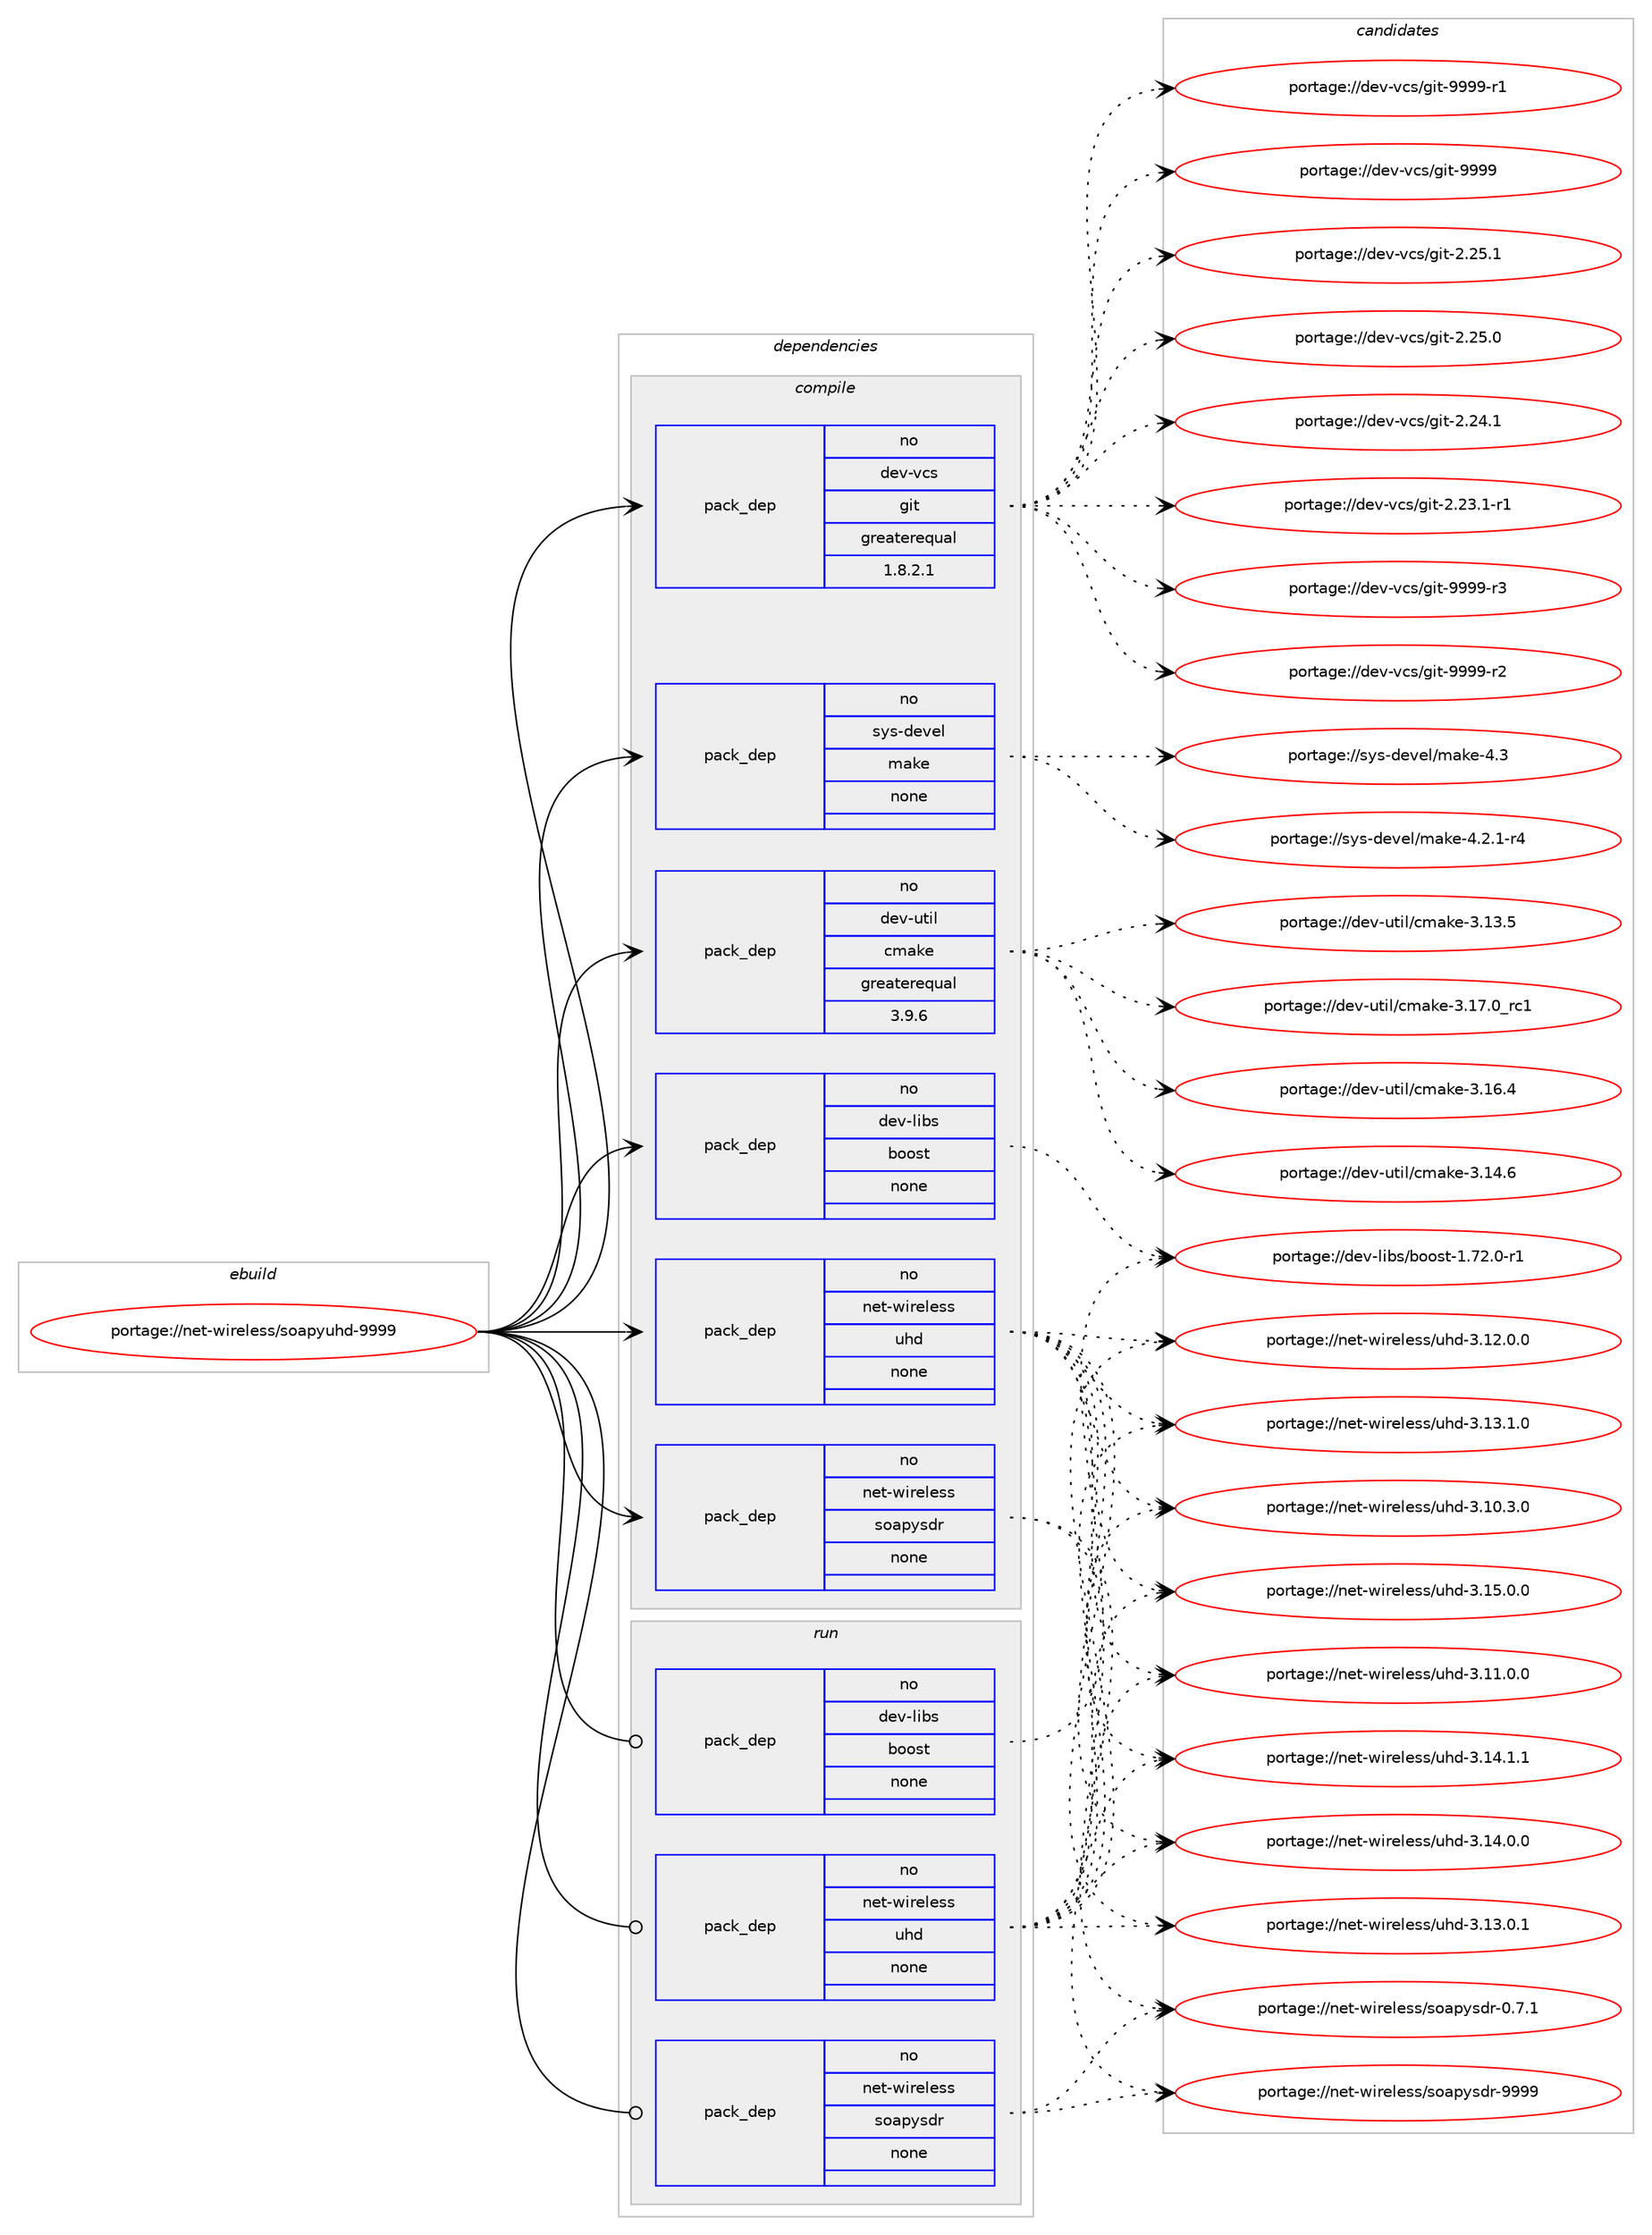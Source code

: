 digraph prolog {

# *************
# Graph options
# *************

newrank=true;
concentrate=true;
compound=true;
graph [rankdir=LR,fontname=Helvetica,fontsize=10,ranksep=1.5];#, ranksep=2.5, nodesep=0.2];
edge  [arrowhead=vee];
node  [fontname=Helvetica,fontsize=10];

# **********
# The ebuild
# **********

subgraph cluster_leftcol {
color=gray;
rank=same;
label=<<i>ebuild</i>>;
id [label="portage://net-wireless/soapyuhd-9999", color=red, width=4, href="../net-wireless/soapyuhd-9999.svg"];
}

# ****************
# The dependencies
# ****************

subgraph cluster_midcol {
color=gray;
label=<<i>dependencies</i>>;
subgraph cluster_compile {
fillcolor="#eeeeee";
style=filled;
label=<<i>compile</i>>;
subgraph pack54563 {
dependency69706 [label=<<TABLE BORDER="0" CELLBORDER="1" CELLSPACING="0" CELLPADDING="4" WIDTH="220"><TR><TD ROWSPAN="6" CELLPADDING="30">pack_dep</TD></TR><TR><TD WIDTH="110">no</TD></TR><TR><TD>dev-libs</TD></TR><TR><TD>boost</TD></TR><TR><TD>none</TD></TR><TR><TD></TD></TR></TABLE>>, shape=none, color=blue];
}
id:e -> dependency69706:w [weight=20,style="solid",arrowhead="vee"];
subgraph pack54564 {
dependency69707 [label=<<TABLE BORDER="0" CELLBORDER="1" CELLSPACING="0" CELLPADDING="4" WIDTH="220"><TR><TD ROWSPAN="6" CELLPADDING="30">pack_dep</TD></TR><TR><TD WIDTH="110">no</TD></TR><TR><TD>dev-util</TD></TR><TR><TD>cmake</TD></TR><TR><TD>greaterequal</TD></TR><TR><TD>3.9.6</TD></TR></TABLE>>, shape=none, color=blue];
}
id:e -> dependency69707:w [weight=20,style="solid",arrowhead="vee"];
subgraph pack54565 {
dependency69708 [label=<<TABLE BORDER="0" CELLBORDER="1" CELLSPACING="0" CELLPADDING="4" WIDTH="220"><TR><TD ROWSPAN="6" CELLPADDING="30">pack_dep</TD></TR><TR><TD WIDTH="110">no</TD></TR><TR><TD>dev-vcs</TD></TR><TR><TD>git</TD></TR><TR><TD>greaterequal</TD></TR><TR><TD>1.8.2.1</TD></TR></TABLE>>, shape=none, color=blue];
}
id:e -> dependency69708:w [weight=20,style="solid",arrowhead="vee"];
subgraph pack54566 {
dependency69709 [label=<<TABLE BORDER="0" CELLBORDER="1" CELLSPACING="0" CELLPADDING="4" WIDTH="220"><TR><TD ROWSPAN="6" CELLPADDING="30">pack_dep</TD></TR><TR><TD WIDTH="110">no</TD></TR><TR><TD>net-wireless</TD></TR><TR><TD>soapysdr</TD></TR><TR><TD>none</TD></TR><TR><TD></TD></TR></TABLE>>, shape=none, color=blue];
}
id:e -> dependency69709:w [weight=20,style="solid",arrowhead="vee"];
subgraph pack54567 {
dependency69710 [label=<<TABLE BORDER="0" CELLBORDER="1" CELLSPACING="0" CELLPADDING="4" WIDTH="220"><TR><TD ROWSPAN="6" CELLPADDING="30">pack_dep</TD></TR><TR><TD WIDTH="110">no</TD></TR><TR><TD>net-wireless</TD></TR><TR><TD>uhd</TD></TR><TR><TD>none</TD></TR><TR><TD></TD></TR></TABLE>>, shape=none, color=blue];
}
id:e -> dependency69710:w [weight=20,style="solid",arrowhead="vee"];
subgraph pack54568 {
dependency69711 [label=<<TABLE BORDER="0" CELLBORDER="1" CELLSPACING="0" CELLPADDING="4" WIDTH="220"><TR><TD ROWSPAN="6" CELLPADDING="30">pack_dep</TD></TR><TR><TD WIDTH="110">no</TD></TR><TR><TD>sys-devel</TD></TR><TR><TD>make</TD></TR><TR><TD>none</TD></TR><TR><TD></TD></TR></TABLE>>, shape=none, color=blue];
}
id:e -> dependency69711:w [weight=20,style="solid",arrowhead="vee"];
}
subgraph cluster_compileandrun {
fillcolor="#eeeeee";
style=filled;
label=<<i>compile and run</i>>;
}
subgraph cluster_run {
fillcolor="#eeeeee";
style=filled;
label=<<i>run</i>>;
subgraph pack54569 {
dependency69712 [label=<<TABLE BORDER="0" CELLBORDER="1" CELLSPACING="0" CELLPADDING="4" WIDTH="220"><TR><TD ROWSPAN="6" CELLPADDING="30">pack_dep</TD></TR><TR><TD WIDTH="110">no</TD></TR><TR><TD>dev-libs</TD></TR><TR><TD>boost</TD></TR><TR><TD>none</TD></TR><TR><TD></TD></TR></TABLE>>, shape=none, color=blue];
}
id:e -> dependency69712:w [weight=20,style="solid",arrowhead="odot"];
subgraph pack54570 {
dependency69713 [label=<<TABLE BORDER="0" CELLBORDER="1" CELLSPACING="0" CELLPADDING="4" WIDTH="220"><TR><TD ROWSPAN="6" CELLPADDING="30">pack_dep</TD></TR><TR><TD WIDTH="110">no</TD></TR><TR><TD>net-wireless</TD></TR><TR><TD>soapysdr</TD></TR><TR><TD>none</TD></TR><TR><TD></TD></TR></TABLE>>, shape=none, color=blue];
}
id:e -> dependency69713:w [weight=20,style="solid",arrowhead="odot"];
subgraph pack54571 {
dependency69714 [label=<<TABLE BORDER="0" CELLBORDER="1" CELLSPACING="0" CELLPADDING="4" WIDTH="220"><TR><TD ROWSPAN="6" CELLPADDING="30">pack_dep</TD></TR><TR><TD WIDTH="110">no</TD></TR><TR><TD>net-wireless</TD></TR><TR><TD>uhd</TD></TR><TR><TD>none</TD></TR><TR><TD></TD></TR></TABLE>>, shape=none, color=blue];
}
id:e -> dependency69714:w [weight=20,style="solid",arrowhead="odot"];
}
}

# **************
# The candidates
# **************

subgraph cluster_choices {
rank=same;
color=gray;
label=<<i>candidates</i>>;

subgraph choice54563 {
color=black;
nodesep=1;
choice10010111845108105981154798111111115116454946555046484511449 [label="portage://dev-libs/boost-1.72.0-r1", color=red, width=4,href="../dev-libs/boost-1.72.0-r1.svg"];
dependency69706:e -> choice10010111845108105981154798111111115116454946555046484511449:w [style=dotted,weight="100"];
}
subgraph choice54564 {
color=black;
nodesep=1;
choice1001011184511711610510847991099710710145514649554648951149949 [label="portage://dev-util/cmake-3.17.0_rc1", color=red, width=4,href="../dev-util/cmake-3.17.0_rc1.svg"];
choice1001011184511711610510847991099710710145514649544652 [label="portage://dev-util/cmake-3.16.4", color=red, width=4,href="../dev-util/cmake-3.16.4.svg"];
choice1001011184511711610510847991099710710145514649524654 [label="portage://dev-util/cmake-3.14.6", color=red, width=4,href="../dev-util/cmake-3.14.6.svg"];
choice1001011184511711610510847991099710710145514649514653 [label="portage://dev-util/cmake-3.13.5", color=red, width=4,href="../dev-util/cmake-3.13.5.svg"];
dependency69707:e -> choice1001011184511711610510847991099710710145514649554648951149949:w [style=dotted,weight="100"];
dependency69707:e -> choice1001011184511711610510847991099710710145514649544652:w [style=dotted,weight="100"];
dependency69707:e -> choice1001011184511711610510847991099710710145514649524654:w [style=dotted,weight="100"];
dependency69707:e -> choice1001011184511711610510847991099710710145514649514653:w [style=dotted,weight="100"];
}
subgraph choice54565 {
color=black;
nodesep=1;
choice10010111845118991154710310511645575757574511451 [label="portage://dev-vcs/git-9999-r3", color=red, width=4,href="../dev-vcs/git-9999-r3.svg"];
choice10010111845118991154710310511645575757574511450 [label="portage://dev-vcs/git-9999-r2", color=red, width=4,href="../dev-vcs/git-9999-r2.svg"];
choice10010111845118991154710310511645575757574511449 [label="portage://dev-vcs/git-9999-r1", color=red, width=4,href="../dev-vcs/git-9999-r1.svg"];
choice1001011184511899115471031051164557575757 [label="portage://dev-vcs/git-9999", color=red, width=4,href="../dev-vcs/git-9999.svg"];
choice10010111845118991154710310511645504650534649 [label="portage://dev-vcs/git-2.25.1", color=red, width=4,href="../dev-vcs/git-2.25.1.svg"];
choice10010111845118991154710310511645504650534648 [label="portage://dev-vcs/git-2.25.0", color=red, width=4,href="../dev-vcs/git-2.25.0.svg"];
choice10010111845118991154710310511645504650524649 [label="portage://dev-vcs/git-2.24.1", color=red, width=4,href="../dev-vcs/git-2.24.1.svg"];
choice100101118451189911547103105116455046505146494511449 [label="portage://dev-vcs/git-2.23.1-r1", color=red, width=4,href="../dev-vcs/git-2.23.1-r1.svg"];
dependency69708:e -> choice10010111845118991154710310511645575757574511451:w [style=dotted,weight="100"];
dependency69708:e -> choice10010111845118991154710310511645575757574511450:w [style=dotted,weight="100"];
dependency69708:e -> choice10010111845118991154710310511645575757574511449:w [style=dotted,weight="100"];
dependency69708:e -> choice1001011184511899115471031051164557575757:w [style=dotted,weight="100"];
dependency69708:e -> choice10010111845118991154710310511645504650534649:w [style=dotted,weight="100"];
dependency69708:e -> choice10010111845118991154710310511645504650534648:w [style=dotted,weight="100"];
dependency69708:e -> choice10010111845118991154710310511645504650524649:w [style=dotted,weight="100"];
dependency69708:e -> choice100101118451189911547103105116455046505146494511449:w [style=dotted,weight="100"];
}
subgraph choice54566 {
color=black;
nodesep=1;
choice1101011164511910511410110810111511547115111971121211151001144557575757 [label="portage://net-wireless/soapysdr-9999", color=red, width=4,href="../net-wireless/soapysdr-9999.svg"];
choice110101116451191051141011081011151154711511197112121115100114454846554649 [label="portage://net-wireless/soapysdr-0.7.1", color=red, width=4,href="../net-wireless/soapysdr-0.7.1.svg"];
dependency69709:e -> choice1101011164511910511410110810111511547115111971121211151001144557575757:w [style=dotted,weight="100"];
dependency69709:e -> choice110101116451191051141011081011151154711511197112121115100114454846554649:w [style=dotted,weight="100"];
}
subgraph choice54567 {
color=black;
nodesep=1;
choice1101011164511910511410110810111511547117104100455146495346484648 [label="portage://net-wireless/uhd-3.15.0.0", color=red, width=4,href="../net-wireless/uhd-3.15.0.0.svg"];
choice1101011164511910511410110810111511547117104100455146495246494649 [label="portage://net-wireless/uhd-3.14.1.1", color=red, width=4,href="../net-wireless/uhd-3.14.1.1.svg"];
choice1101011164511910511410110810111511547117104100455146495246484648 [label="portage://net-wireless/uhd-3.14.0.0", color=red, width=4,href="../net-wireless/uhd-3.14.0.0.svg"];
choice1101011164511910511410110810111511547117104100455146495146494648 [label="portage://net-wireless/uhd-3.13.1.0", color=red, width=4,href="../net-wireless/uhd-3.13.1.0.svg"];
choice1101011164511910511410110810111511547117104100455146495146484649 [label="portage://net-wireless/uhd-3.13.0.1", color=red, width=4,href="../net-wireless/uhd-3.13.0.1.svg"];
choice1101011164511910511410110810111511547117104100455146495046484648 [label="portage://net-wireless/uhd-3.12.0.0", color=red, width=4,href="../net-wireless/uhd-3.12.0.0.svg"];
choice1101011164511910511410110810111511547117104100455146494946484648 [label="portage://net-wireless/uhd-3.11.0.0", color=red, width=4,href="../net-wireless/uhd-3.11.0.0.svg"];
choice1101011164511910511410110810111511547117104100455146494846514648 [label="portage://net-wireless/uhd-3.10.3.0", color=red, width=4,href="../net-wireless/uhd-3.10.3.0.svg"];
dependency69710:e -> choice1101011164511910511410110810111511547117104100455146495346484648:w [style=dotted,weight="100"];
dependency69710:e -> choice1101011164511910511410110810111511547117104100455146495246494649:w [style=dotted,weight="100"];
dependency69710:e -> choice1101011164511910511410110810111511547117104100455146495246484648:w [style=dotted,weight="100"];
dependency69710:e -> choice1101011164511910511410110810111511547117104100455146495146494648:w [style=dotted,weight="100"];
dependency69710:e -> choice1101011164511910511410110810111511547117104100455146495146484649:w [style=dotted,weight="100"];
dependency69710:e -> choice1101011164511910511410110810111511547117104100455146495046484648:w [style=dotted,weight="100"];
dependency69710:e -> choice1101011164511910511410110810111511547117104100455146494946484648:w [style=dotted,weight="100"];
dependency69710:e -> choice1101011164511910511410110810111511547117104100455146494846514648:w [style=dotted,weight="100"];
}
subgraph choice54568 {
color=black;
nodesep=1;
choice11512111545100101118101108471099710710145524651 [label="portage://sys-devel/make-4.3", color=red, width=4,href="../sys-devel/make-4.3.svg"];
choice1151211154510010111810110847109971071014552465046494511452 [label="portage://sys-devel/make-4.2.1-r4", color=red, width=4,href="../sys-devel/make-4.2.1-r4.svg"];
dependency69711:e -> choice11512111545100101118101108471099710710145524651:w [style=dotted,weight="100"];
dependency69711:e -> choice1151211154510010111810110847109971071014552465046494511452:w [style=dotted,weight="100"];
}
subgraph choice54569 {
color=black;
nodesep=1;
choice10010111845108105981154798111111115116454946555046484511449 [label="portage://dev-libs/boost-1.72.0-r1", color=red, width=4,href="../dev-libs/boost-1.72.0-r1.svg"];
dependency69712:e -> choice10010111845108105981154798111111115116454946555046484511449:w [style=dotted,weight="100"];
}
subgraph choice54570 {
color=black;
nodesep=1;
choice1101011164511910511410110810111511547115111971121211151001144557575757 [label="portage://net-wireless/soapysdr-9999", color=red, width=4,href="../net-wireless/soapysdr-9999.svg"];
choice110101116451191051141011081011151154711511197112121115100114454846554649 [label="portage://net-wireless/soapysdr-0.7.1", color=red, width=4,href="../net-wireless/soapysdr-0.7.1.svg"];
dependency69713:e -> choice1101011164511910511410110810111511547115111971121211151001144557575757:w [style=dotted,weight="100"];
dependency69713:e -> choice110101116451191051141011081011151154711511197112121115100114454846554649:w [style=dotted,weight="100"];
}
subgraph choice54571 {
color=black;
nodesep=1;
choice1101011164511910511410110810111511547117104100455146495346484648 [label="portage://net-wireless/uhd-3.15.0.0", color=red, width=4,href="../net-wireless/uhd-3.15.0.0.svg"];
choice1101011164511910511410110810111511547117104100455146495246494649 [label="portage://net-wireless/uhd-3.14.1.1", color=red, width=4,href="../net-wireless/uhd-3.14.1.1.svg"];
choice1101011164511910511410110810111511547117104100455146495246484648 [label="portage://net-wireless/uhd-3.14.0.0", color=red, width=4,href="../net-wireless/uhd-3.14.0.0.svg"];
choice1101011164511910511410110810111511547117104100455146495146494648 [label="portage://net-wireless/uhd-3.13.1.0", color=red, width=4,href="../net-wireless/uhd-3.13.1.0.svg"];
choice1101011164511910511410110810111511547117104100455146495146484649 [label="portage://net-wireless/uhd-3.13.0.1", color=red, width=4,href="../net-wireless/uhd-3.13.0.1.svg"];
choice1101011164511910511410110810111511547117104100455146495046484648 [label="portage://net-wireless/uhd-3.12.0.0", color=red, width=4,href="../net-wireless/uhd-3.12.0.0.svg"];
choice1101011164511910511410110810111511547117104100455146494946484648 [label="portage://net-wireless/uhd-3.11.0.0", color=red, width=4,href="../net-wireless/uhd-3.11.0.0.svg"];
choice1101011164511910511410110810111511547117104100455146494846514648 [label="portage://net-wireless/uhd-3.10.3.0", color=red, width=4,href="../net-wireless/uhd-3.10.3.0.svg"];
dependency69714:e -> choice1101011164511910511410110810111511547117104100455146495346484648:w [style=dotted,weight="100"];
dependency69714:e -> choice1101011164511910511410110810111511547117104100455146495246494649:w [style=dotted,weight="100"];
dependency69714:e -> choice1101011164511910511410110810111511547117104100455146495246484648:w [style=dotted,weight="100"];
dependency69714:e -> choice1101011164511910511410110810111511547117104100455146495146494648:w [style=dotted,weight="100"];
dependency69714:e -> choice1101011164511910511410110810111511547117104100455146495146484649:w [style=dotted,weight="100"];
dependency69714:e -> choice1101011164511910511410110810111511547117104100455146495046484648:w [style=dotted,weight="100"];
dependency69714:e -> choice1101011164511910511410110810111511547117104100455146494946484648:w [style=dotted,weight="100"];
dependency69714:e -> choice1101011164511910511410110810111511547117104100455146494846514648:w [style=dotted,weight="100"];
}
}

}
